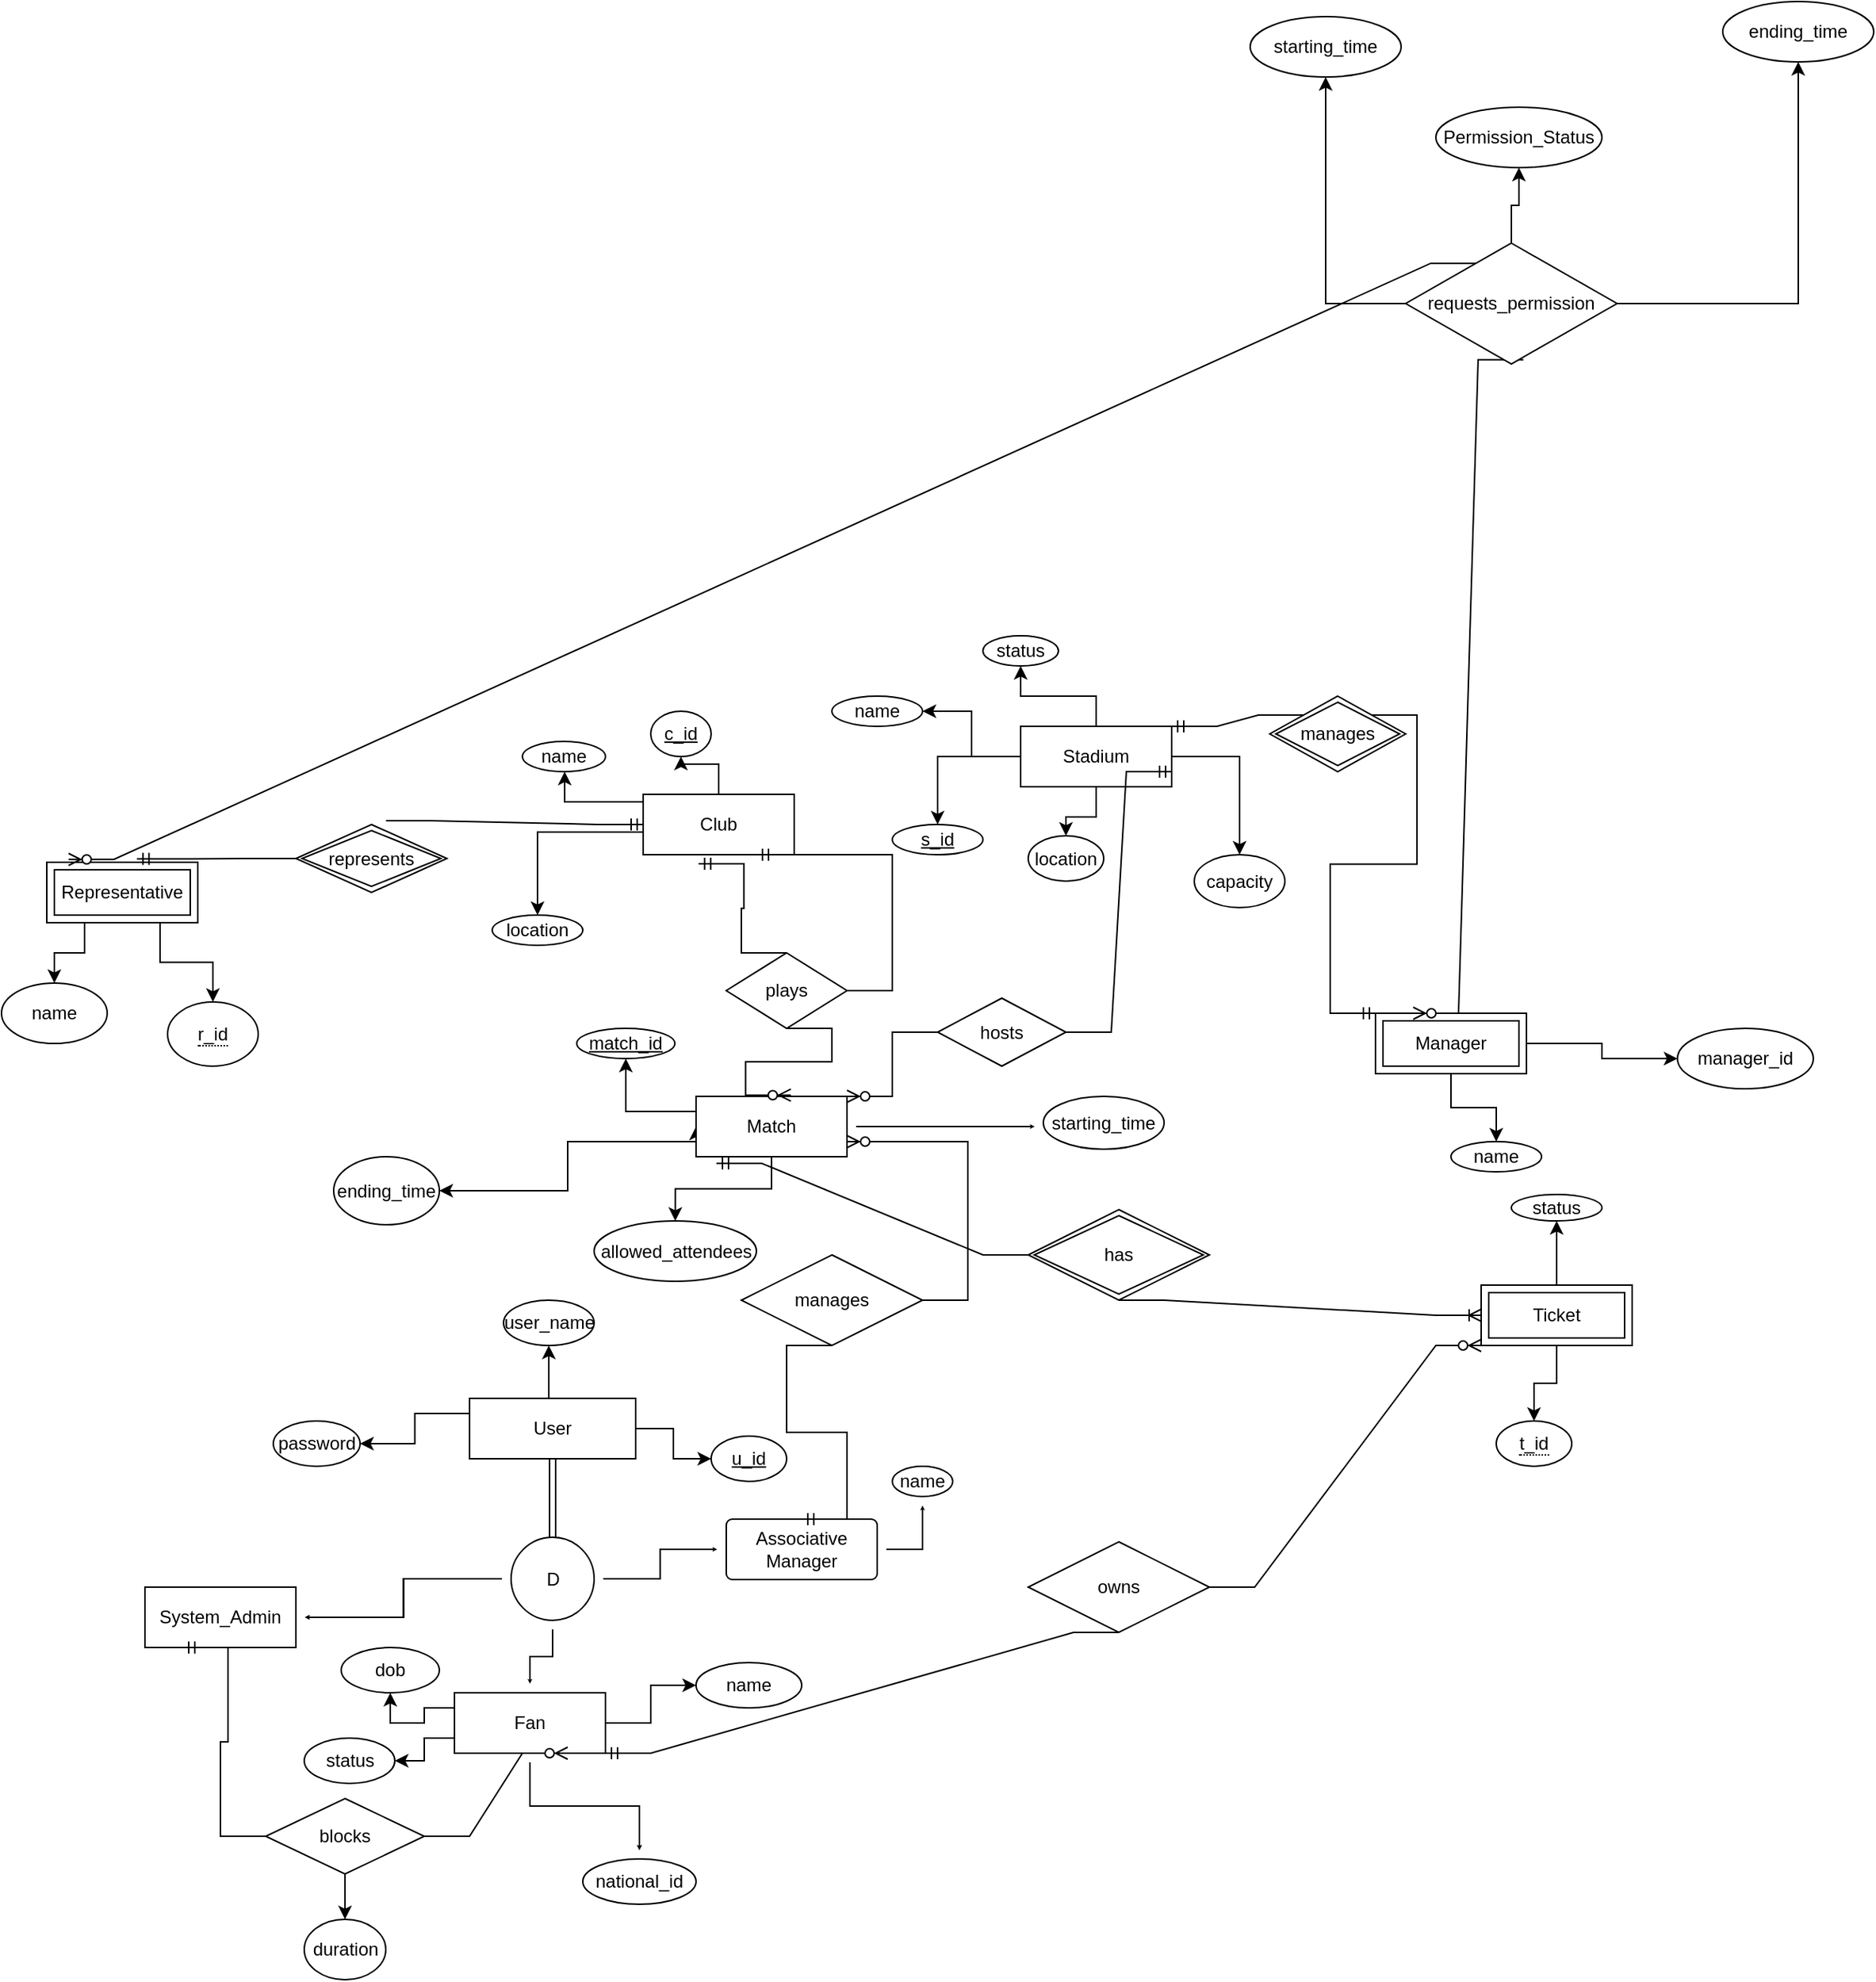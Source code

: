 <mxfile version="20.5.1" type="github">
  <diagram id="-QTC5YhXDy4I8rQjBGPy" name="Page-1">
    <mxGraphModel dx="989" dy="1706" grid="1" gridSize="10" guides="1" tooltips="1" connect="1" arrows="1" fold="1" page="1" pageScale="1" pageWidth="827" pageHeight="1169" math="0" shadow="0">
      <root>
        <mxCell id="0" />
        <mxCell id="1" parent="0" />
        <mxCell id="gGllVryrbf8ipJSGgLWO-30" value="" style="edgeStyle=orthogonalEdgeStyle;rounded=0;orthogonalLoop=1;jettySize=auto;html=1;" parent="1" source="gGllVryrbf8ipJSGgLWO-13" target="gGllVryrbf8ipJSGgLWO-28" edge="1">
          <mxGeometry relative="1" as="geometry" />
        </mxCell>
        <mxCell id="gGllVryrbf8ipJSGgLWO-36" value="" style="edgeStyle=orthogonalEdgeStyle;rounded=0;orthogonalLoop=1;jettySize=auto;html=1;" parent="1" source="gGllVryrbf8ipJSGgLWO-13" target="gGllVryrbf8ipJSGgLWO-33" edge="1">
          <mxGeometry relative="1" as="geometry" />
        </mxCell>
        <mxCell id="gGllVryrbf8ipJSGgLWO-41" value="" style="edgeStyle=orthogonalEdgeStyle;rounded=0;orthogonalLoop=1;jettySize=auto;html=1;" parent="1" source="gGllVryrbf8ipJSGgLWO-13" target="gGllVryrbf8ipJSGgLWO-38" edge="1">
          <mxGeometry relative="1" as="geometry" />
        </mxCell>
        <mxCell id="gGllVryrbf8ipJSGgLWO-43" value="" style="edgeStyle=orthogonalEdgeStyle;rounded=0;orthogonalLoop=1;jettySize=auto;html=1;" parent="1" source="gGllVryrbf8ipJSGgLWO-13" target="gGllVryrbf8ipJSGgLWO-42" edge="1">
          <mxGeometry relative="1" as="geometry" />
        </mxCell>
        <mxCell id="Ex0EIse3YdcYi0-qsqE2-28" value="" style="edgeStyle=orthogonalEdgeStyle;rounded=0;orthogonalLoop=1;jettySize=auto;html=1;" parent="1" source="gGllVryrbf8ipJSGgLWO-13" target="gGllVryrbf8ipJSGgLWO-32" edge="1">
          <mxGeometry relative="1" as="geometry" />
        </mxCell>
        <mxCell id="gGllVryrbf8ipJSGgLWO-13" value="Stadium" style="whiteSpace=wrap;html=1;align=center;" parent="1" vertex="1">
          <mxGeometry x="675" y="20" width="100" height="40" as="geometry" />
        </mxCell>
        <mxCell id="xitRjYBdMeIqJXFht9u3-31" style="edgeStyle=orthogonalEdgeStyle;shape=link;rounded=0;orthogonalLoop=1;jettySize=auto;html=1;exitX=0.5;exitY=1;exitDx=0;exitDy=0;" parent="1" source="gGllVryrbf8ipJSGgLWO-14" target="gGllVryrbf8ipJSGgLWO-66" edge="1">
          <mxGeometry relative="1" as="geometry" />
        </mxCell>
        <mxCell id="RnvZWbtIKU2oyK-qIO_T-2" style="edgeStyle=orthogonalEdgeStyle;rounded=0;orthogonalLoop=1;jettySize=auto;html=1;exitX=0;exitY=0.25;exitDx=0;exitDy=0;entryX=1;entryY=0.5;entryDx=0;entryDy=0;" parent="1" source="gGllVryrbf8ipJSGgLWO-14" target="gGllVryrbf8ipJSGgLWO-87" edge="1">
          <mxGeometry relative="1" as="geometry" />
        </mxCell>
        <mxCell id="RnvZWbtIKU2oyK-qIO_T-3" style="edgeStyle=orthogonalEdgeStyle;rounded=0;orthogonalLoop=1;jettySize=auto;html=1;exitX=0.5;exitY=0;exitDx=0;exitDy=0;entryX=0.5;entryY=1;entryDx=0;entryDy=0;" parent="1" source="gGllVryrbf8ipJSGgLWO-14" target="gGllVryrbf8ipJSGgLWO-85" edge="1">
          <mxGeometry relative="1" as="geometry" />
        </mxCell>
        <mxCell id="RnvZWbtIKU2oyK-qIO_T-4" style="edgeStyle=orthogonalEdgeStyle;rounded=0;orthogonalLoop=1;jettySize=auto;html=1;exitX=1;exitY=0.5;exitDx=0;exitDy=0;entryX=0;entryY=0.5;entryDx=0;entryDy=0;" parent="1" source="gGllVryrbf8ipJSGgLWO-14" target="gGllVryrbf8ipJSGgLWO-83" edge="1">
          <mxGeometry relative="1" as="geometry" />
        </mxCell>
        <mxCell id="gGllVryrbf8ipJSGgLWO-14" value="User" style="whiteSpace=wrap;html=1;align=center;" parent="1" vertex="1">
          <mxGeometry x="310" y="465" width="110" height="40" as="geometry" />
        </mxCell>
        <mxCell id="gGllVryrbf8ipJSGgLWO-47" value="" style="edgeStyle=orthogonalEdgeStyle;rounded=0;orthogonalLoop=1;jettySize=auto;html=1;" parent="1" source="gGllVryrbf8ipJSGgLWO-12" target="gGllVryrbf8ipJSGgLWO-44" edge="1">
          <mxGeometry relative="1" as="geometry">
            <Array as="points">
              <mxPoint x="355" y="90" />
            </Array>
          </mxGeometry>
        </mxCell>
        <mxCell id="gGllVryrbf8ipJSGgLWO-48" value="" style="edgeStyle=orthogonalEdgeStyle;rounded=0;orthogonalLoop=1;jettySize=auto;html=1;" parent="1" source="gGllVryrbf8ipJSGgLWO-12" target="gGllVryrbf8ipJSGgLWO-45" edge="1">
          <mxGeometry relative="1" as="geometry">
            <Array as="points">
              <mxPoint x="373" y="70" />
            </Array>
          </mxGeometry>
        </mxCell>
        <mxCell id="gGllVryrbf8ipJSGgLWO-49" value="" style="edgeStyle=orthogonalEdgeStyle;rounded=0;orthogonalLoop=1;jettySize=auto;html=1;" parent="1" source="gGllVryrbf8ipJSGgLWO-12" target="gGllVryrbf8ipJSGgLWO-46" edge="1">
          <mxGeometry relative="1" as="geometry" />
        </mxCell>
        <mxCell id="gGllVryrbf8ipJSGgLWO-12" value="Club" style="whiteSpace=wrap;html=1;align=center;" parent="1" vertex="1">
          <mxGeometry x="425" y="65" width="100" height="40" as="geometry" />
        </mxCell>
        <mxCell id="gGllVryrbf8ipJSGgLWO-28" value="name" style="ellipse;whiteSpace=wrap;html=1;align=center;" parent="1" vertex="1">
          <mxGeometry x="550" width="60" height="20" as="geometry" />
        </mxCell>
        <mxCell id="gGllVryrbf8ipJSGgLWO-32" value="location" style="ellipse;whiteSpace=wrap;html=1;align=center;" parent="1" vertex="1">
          <mxGeometry x="680" y="92.5" width="50" height="30" as="geometry" />
        </mxCell>
        <mxCell id="gGllVryrbf8ipJSGgLWO-33" value="s_id" style="ellipse;whiteSpace=wrap;html=1;align=center;fontStyle=4;" parent="1" vertex="1">
          <mxGeometry x="590" y="85" width="60" height="20" as="geometry" />
        </mxCell>
        <mxCell id="gGllVryrbf8ipJSGgLWO-38" value="capacity" style="ellipse;whiteSpace=wrap;html=1;align=center;" parent="1" vertex="1">
          <mxGeometry x="790" y="105" width="60" height="35" as="geometry" />
        </mxCell>
        <mxCell id="gGllVryrbf8ipJSGgLWO-42" value="status" style="ellipse;whiteSpace=wrap;html=1;align=center;" parent="1" vertex="1">
          <mxGeometry x="650" y="-40" width="50" height="20" as="geometry" />
        </mxCell>
        <mxCell id="gGllVryrbf8ipJSGgLWO-44" value="location" style="ellipse;whiteSpace=wrap;html=1;align=center;" parent="1" vertex="1">
          <mxGeometry x="325" y="145" width="60" height="20" as="geometry" />
        </mxCell>
        <mxCell id="gGllVryrbf8ipJSGgLWO-45" value="name" style="ellipse;whiteSpace=wrap;html=1;align=center;" parent="1" vertex="1">
          <mxGeometry x="345" y="30" width="55" height="20" as="geometry" />
        </mxCell>
        <mxCell id="gGllVryrbf8ipJSGgLWO-46" value="c_id" style="ellipse;whiteSpace=wrap;html=1;align=center;fontStyle=4;" parent="1" vertex="1">
          <mxGeometry x="430" y="10" width="40" height="30" as="geometry" />
        </mxCell>
        <mxCell id="xitRjYBdMeIqJXFht9u3-12" style="edgeStyle=orthogonalEdgeStyle;rounded=0;orthogonalLoop=1;jettySize=auto;html=1;exitX=0.25;exitY=1;exitDx=0;exitDy=0;entryX=0.5;entryY=0;entryDx=0;entryDy=0;" parent="1" source="gGllVryrbf8ipJSGgLWO-50" target="gGllVryrbf8ipJSGgLWO-53" edge="1">
          <mxGeometry relative="1" as="geometry" />
        </mxCell>
        <mxCell id="xitRjYBdMeIqJXFht9u3-13" style="edgeStyle=orthogonalEdgeStyle;rounded=0;orthogonalLoop=1;jettySize=auto;html=1;exitX=0.75;exitY=1;exitDx=0;exitDy=0;entryX=0.5;entryY=0;entryDx=0;entryDy=0;" parent="1" source="gGllVryrbf8ipJSGgLWO-50" target="gGllVryrbf8ipJSGgLWO-51" edge="1">
          <mxGeometry relative="1" as="geometry" />
        </mxCell>
        <mxCell id="gGllVryrbf8ipJSGgLWO-50" value="Representative" style="shape=ext;margin=3;double=1;whiteSpace=wrap;html=1;align=center;" parent="1" vertex="1">
          <mxGeometry x="30" y="110" width="100" height="40" as="geometry" />
        </mxCell>
        <mxCell id="gGllVryrbf8ipJSGgLWO-51" value="&lt;span style=&quot;border-bottom: 1px dotted&quot;&gt;r_id&lt;/span&gt;" style="ellipse;whiteSpace=wrap;html=1;align=center;" parent="1" vertex="1">
          <mxGeometry x="110" y="202.5" width="60" height="42.5" as="geometry" />
        </mxCell>
        <mxCell id="gGllVryrbf8ipJSGgLWO-53" value="name" style="ellipse;whiteSpace=wrap;html=1;align=center;" parent="1" vertex="1">
          <mxGeometry y="190" width="70" height="40" as="geometry" />
        </mxCell>
        <mxCell id="gGllVryrbf8ipJSGgLWO-59" value="" style="edgeStyle=orthogonalEdgeStyle;rounded=0;orthogonalLoop=1;jettySize=auto;html=1;" parent="1" source="gGllVryrbf8ipJSGgLWO-57" target="gGllVryrbf8ipJSGgLWO-58" edge="1">
          <mxGeometry relative="1" as="geometry" />
        </mxCell>
        <mxCell id="gGllVryrbf8ipJSGgLWO-61" value="" style="edgeStyle=orthogonalEdgeStyle;rounded=0;orthogonalLoop=1;jettySize=auto;html=1;" parent="1" source="gGllVryrbf8ipJSGgLWO-57" target="gGllVryrbf8ipJSGgLWO-60" edge="1">
          <mxGeometry relative="1" as="geometry" />
        </mxCell>
        <mxCell id="gGllVryrbf8ipJSGgLWO-57" value="Manager" style="shape=ext;margin=3;double=1;whiteSpace=wrap;html=1;align=center;" parent="1" vertex="1">
          <mxGeometry x="910" y="210" width="100" height="40" as="geometry" />
        </mxCell>
        <mxCell id="gGllVryrbf8ipJSGgLWO-58" value="manager_id" style="ellipse;whiteSpace=wrap;html=1;align=center;" parent="1" vertex="1">
          <mxGeometry x="1110" y="220" width="90" height="40" as="geometry" />
        </mxCell>
        <mxCell id="gGllVryrbf8ipJSGgLWO-60" value="name" style="ellipse;whiteSpace=wrap;html=1;align=center;" parent="1" vertex="1">
          <mxGeometry x="960" y="295" width="60" height="20" as="geometry" />
        </mxCell>
        <mxCell id="gGllVryrbf8ipJSGgLWO-77" value="" style="edgeStyle=orthogonalEdgeStyle;rounded=0;orthogonalLoop=1;jettySize=auto;html=1;startSize=0;endSize=0;sourcePerimeterSpacing=6;targetPerimeterSpacing=6;" parent="1" source="gGllVryrbf8ipJSGgLWO-66" target="gGllVryrbf8ipJSGgLWO-76" edge="1">
          <mxGeometry relative="1" as="geometry" />
        </mxCell>
        <mxCell id="gGllVryrbf8ipJSGgLWO-79" value="" style="edgeStyle=orthogonalEdgeStyle;rounded=0;orthogonalLoop=1;jettySize=auto;html=1;startSize=0;endSize=0;sourcePerimeterSpacing=6;targetPerimeterSpacing=6;" parent="1" source="gGllVryrbf8ipJSGgLWO-66" target="gGllVryrbf8ipJSGgLWO-76" edge="1">
          <mxGeometry relative="1" as="geometry" />
        </mxCell>
        <mxCell id="gGllVryrbf8ipJSGgLWO-80" value="" style="edgeStyle=orthogonalEdgeStyle;rounded=0;orthogonalLoop=1;jettySize=auto;html=1;startSize=0;endSize=0;sourcePerimeterSpacing=6;targetPerimeterSpacing=6;" parent="1" source="gGllVryrbf8ipJSGgLWO-66" target="gGllVryrbf8ipJSGgLWO-78" edge="1">
          <mxGeometry relative="1" as="geometry" />
        </mxCell>
        <mxCell id="gGllVryrbf8ipJSGgLWO-82" value="" style="edgeStyle=orthogonalEdgeStyle;rounded=0;orthogonalLoop=1;jettySize=auto;html=1;startSize=0;endSize=0;sourcePerimeterSpacing=6;targetPerimeterSpacing=6;" parent="1" source="gGllVryrbf8ipJSGgLWO-66" target="gGllVryrbf8ipJSGgLWO-81" edge="1">
          <mxGeometry relative="1" as="geometry" />
        </mxCell>
        <mxCell id="gGllVryrbf8ipJSGgLWO-66" value="D" style="ellipse;whiteSpace=wrap;html=1;aspect=fixed;" parent="1" vertex="1">
          <mxGeometry x="337.5" y="557" width="55" height="55" as="geometry" />
        </mxCell>
        <mxCell id="gGllVryrbf8ipJSGgLWO-76" value="System_Admin" style="whiteSpace=wrap;html=1;align=center;" parent="1" vertex="1">
          <mxGeometry x="95" y="590" width="100" height="40" as="geometry" />
        </mxCell>
        <mxCell id="gGllVryrbf8ipJSGgLWO-90" value="" style="edgeStyle=orthogonalEdgeStyle;rounded=0;orthogonalLoop=1;jettySize=auto;html=1;startSize=0;endSize=0;sourcePerimeterSpacing=6;targetPerimeterSpacing=6;" parent="1" source="gGllVryrbf8ipJSGgLWO-78" target="gGllVryrbf8ipJSGgLWO-89" edge="1">
          <mxGeometry relative="1" as="geometry" />
        </mxCell>
        <mxCell id="gGllVryrbf8ipJSGgLWO-78" value="Associative Manager" style="rounded=1;arcSize=10;whiteSpace=wrap;html=1;align=center;" parent="1" vertex="1">
          <mxGeometry x="480" y="545" width="100" height="40" as="geometry" />
        </mxCell>
        <mxCell id="gGllVryrbf8ipJSGgLWO-97" value="" style="edgeStyle=orthogonalEdgeStyle;rounded=0;orthogonalLoop=1;jettySize=auto;html=1;startSize=0;endSize=0;sourcePerimeterSpacing=6;targetPerimeterSpacing=6;" parent="1" source="gGllVryrbf8ipJSGgLWO-81" target="gGllVryrbf8ipJSGgLWO-94" edge="1">
          <mxGeometry relative="1" as="geometry" />
        </mxCell>
        <mxCell id="gGllVryrbf8ipJSGgLWO-98" value="" style="edgeStyle=orthogonalEdgeStyle;rounded=0;orthogonalLoop=1;jettySize=auto;html=1;startSize=0;endSize=0;sourcePerimeterSpacing=6;targetPerimeterSpacing=6;" parent="1" source="gGllVryrbf8ipJSGgLWO-81" target="gGllVryrbf8ipJSGgLWO-94" edge="1">
          <mxGeometry relative="1" as="geometry" />
        </mxCell>
        <mxCell id="gGllVryrbf8ipJSGgLWO-99" value="" style="edgeStyle=orthogonalEdgeStyle;rounded=0;orthogonalLoop=1;jettySize=auto;html=1;startSize=0;endSize=0;sourcePerimeterSpacing=6;targetPerimeterSpacing=6;" parent="1" source="gGllVryrbf8ipJSGgLWO-81" target="gGllVryrbf8ipJSGgLWO-94" edge="1">
          <mxGeometry relative="1" as="geometry" />
        </mxCell>
        <mxCell id="gGllVryrbf8ipJSGgLWO-100" value="" style="edgeStyle=orthogonalEdgeStyle;rounded=0;orthogonalLoop=1;jettySize=auto;html=1;startSize=0;endSize=0;sourcePerimeterSpacing=6;targetPerimeterSpacing=6;" parent="1" source="gGllVryrbf8ipJSGgLWO-81" target="gGllVryrbf8ipJSGgLWO-94" edge="1">
          <mxGeometry relative="1" as="geometry" />
        </mxCell>
        <mxCell id="xitRjYBdMeIqJXFht9u3-14" style="edgeStyle=orthogonalEdgeStyle;rounded=0;orthogonalLoop=1;jettySize=auto;html=1;exitX=1;exitY=0.5;exitDx=0;exitDy=0;" parent="1" source="gGllVryrbf8ipJSGgLWO-81" target="gGllVryrbf8ipJSGgLWO-93" edge="1">
          <mxGeometry relative="1" as="geometry" />
        </mxCell>
        <mxCell id="xitRjYBdMeIqJXFht9u3-15" style="edgeStyle=orthogonalEdgeStyle;rounded=0;orthogonalLoop=1;jettySize=auto;html=1;exitX=0;exitY=0.75;exitDx=0;exitDy=0;entryX=1;entryY=0.5;entryDx=0;entryDy=0;" parent="1" source="gGllVryrbf8ipJSGgLWO-81" target="gGllVryrbf8ipJSGgLWO-92" edge="1">
          <mxGeometry relative="1" as="geometry" />
        </mxCell>
        <mxCell id="xitRjYBdMeIqJXFht9u3-16" style="edgeStyle=orthogonalEdgeStyle;rounded=0;orthogonalLoop=1;jettySize=auto;html=1;exitX=0;exitY=0.25;exitDx=0;exitDy=0;entryX=0.5;entryY=1;entryDx=0;entryDy=0;" parent="1" source="gGllVryrbf8ipJSGgLWO-81" target="gGllVryrbf8ipJSGgLWO-91" edge="1">
          <mxGeometry relative="1" as="geometry" />
        </mxCell>
        <mxCell id="gGllVryrbf8ipJSGgLWO-81" value="Fan" style="whiteSpace=wrap;html=1;align=center;" parent="1" vertex="1">
          <mxGeometry x="300" y="660" width="100" height="40" as="geometry" />
        </mxCell>
        <mxCell id="gGllVryrbf8ipJSGgLWO-83" value="&lt;div&gt;u_id&lt;/div&gt;" style="ellipse;whiteSpace=wrap;html=1;align=center;fontStyle=4;" parent="1" vertex="1">
          <mxGeometry x="470" y="490" width="50" height="30" as="geometry" />
        </mxCell>
        <mxCell id="gGllVryrbf8ipJSGgLWO-85" value="user_name" style="ellipse;whiteSpace=wrap;html=1;align=center;" parent="1" vertex="1">
          <mxGeometry x="332.5" y="400" width="60" height="30" as="geometry" />
        </mxCell>
        <mxCell id="gGllVryrbf8ipJSGgLWO-87" value="password" style="ellipse;whiteSpace=wrap;html=1;align=center;" parent="1" vertex="1">
          <mxGeometry x="180" y="480" width="57.5" height="30" as="geometry" />
        </mxCell>
        <mxCell id="gGllVryrbf8ipJSGgLWO-89" value="name" style="ellipse;whiteSpace=wrap;html=1;align=center;" parent="1" vertex="1">
          <mxGeometry x="590" y="510" width="40" height="20" as="geometry" />
        </mxCell>
        <mxCell id="gGllVryrbf8ipJSGgLWO-91" value="dob" style="ellipse;whiteSpace=wrap;html=1;align=center;" parent="1" vertex="1">
          <mxGeometry x="225" y="630" width="65" height="30" as="geometry" />
        </mxCell>
        <mxCell id="gGllVryrbf8ipJSGgLWO-92" value="status" style="ellipse;whiteSpace=wrap;html=1;align=center;" parent="1" vertex="1">
          <mxGeometry x="200.5" y="690" width="60" height="30" as="geometry" />
        </mxCell>
        <mxCell id="gGllVryrbf8ipJSGgLWO-93" value="name" style="ellipse;whiteSpace=wrap;html=1;align=center;" parent="1" vertex="1">
          <mxGeometry x="460" y="640" width="70" height="30" as="geometry" />
        </mxCell>
        <mxCell id="gGllVryrbf8ipJSGgLWO-94" value="national_id" style="ellipse;whiteSpace=wrap;html=1;align=center;" parent="1" vertex="1">
          <mxGeometry x="385" y="770" width="75" height="30" as="geometry" />
        </mxCell>
        <mxCell id="gGllVryrbf8ipJSGgLWO-108" value="" style="edgeStyle=orthogonalEdgeStyle;rounded=0;orthogonalLoop=1;jettySize=auto;html=1;startSize=0;endSize=0;sourcePerimeterSpacing=6;targetPerimeterSpacing=6;" parent="1" source="gGllVryrbf8ipJSGgLWO-104" target="gGllVryrbf8ipJSGgLWO-107" edge="1">
          <mxGeometry relative="1" as="geometry">
            <Array as="points">
              <mxPoint x="510" y="280" />
            </Array>
          </mxGeometry>
        </mxCell>
        <mxCell id="xitRjYBdMeIqJXFht9u3-20" style="edgeStyle=orthogonalEdgeStyle;rounded=0;orthogonalLoop=1;jettySize=auto;html=1;exitX=0;exitY=1;exitDx=0;exitDy=0;" parent="1" source="gGllVryrbf8ipJSGgLWO-104" edge="1">
          <mxGeometry relative="1" as="geometry">
            <mxPoint x="460" y="285" as="targetPoint" />
          </mxGeometry>
        </mxCell>
        <mxCell id="xitRjYBdMeIqJXFht9u3-21" style="edgeStyle=orthogonalEdgeStyle;rounded=0;orthogonalLoop=1;jettySize=auto;html=1;exitX=0;exitY=0.75;exitDx=0;exitDy=0;" parent="1" source="gGllVryrbf8ipJSGgLWO-104" target="gGllVryrbf8ipJSGgLWO-109" edge="1">
          <mxGeometry relative="1" as="geometry" />
        </mxCell>
        <mxCell id="xitRjYBdMeIqJXFht9u3-22" style="edgeStyle=orthogonalEdgeStyle;rounded=0;orthogonalLoop=1;jettySize=auto;html=1;exitX=0;exitY=0.25;exitDx=0;exitDy=0;entryX=0.5;entryY=1;entryDx=0;entryDy=0;" parent="1" source="gGllVryrbf8ipJSGgLWO-104" target="gGllVryrbf8ipJSGgLWO-105" edge="1">
          <mxGeometry relative="1" as="geometry" />
        </mxCell>
        <mxCell id="xitRjYBdMeIqJXFht9u3-23" style="edgeStyle=orthogonalEdgeStyle;rounded=0;orthogonalLoop=1;jettySize=auto;html=1;exitX=0.5;exitY=1;exitDx=0;exitDy=0;entryX=0.5;entryY=0;entryDx=0;entryDy=0;" parent="1" source="gGllVryrbf8ipJSGgLWO-104" target="gGllVryrbf8ipJSGgLWO-111" edge="1">
          <mxGeometry relative="1" as="geometry" />
        </mxCell>
        <mxCell id="gGllVryrbf8ipJSGgLWO-104" value="Match" style="whiteSpace=wrap;html=1;align=center;" parent="1" vertex="1">
          <mxGeometry x="460" y="265" width="100" height="40" as="geometry" />
        </mxCell>
        <mxCell id="gGllVryrbf8ipJSGgLWO-105" value="match_id" style="ellipse;whiteSpace=wrap;html=1;align=center;fontStyle=4;" parent="1" vertex="1">
          <mxGeometry x="381" y="220" width="65" height="20" as="geometry" />
        </mxCell>
        <mxCell id="gGllVryrbf8ipJSGgLWO-107" value="&lt;div&gt;starting_time&lt;/div&gt;" style="ellipse;whiteSpace=wrap;html=1;align=center;" parent="1" vertex="1">
          <mxGeometry x="690" y="265" width="80" height="35" as="geometry" />
        </mxCell>
        <mxCell id="gGllVryrbf8ipJSGgLWO-109" value="ending_time" style="ellipse;whiteSpace=wrap;html=1;align=center;" parent="1" vertex="1">
          <mxGeometry x="220" y="305" width="70" height="45" as="geometry" />
        </mxCell>
        <mxCell id="gGllVryrbf8ipJSGgLWO-111" value="allowed_attendees" style="ellipse;whiteSpace=wrap;html=1;align=center;" parent="1" vertex="1">
          <mxGeometry x="392.5" y="347.5" width="107.5" height="40" as="geometry" />
        </mxCell>
        <mxCell id="xitRjYBdMeIqJXFht9u3-17" style="edgeStyle=orthogonalEdgeStyle;rounded=0;orthogonalLoop=1;jettySize=auto;html=1;exitX=0.5;exitY=1;exitDx=0;exitDy=0;entryX=0.5;entryY=0;entryDx=0;entryDy=0;" parent="1" source="gGllVryrbf8ipJSGgLWO-113" target="gGllVryrbf8ipJSGgLWO-114" edge="1">
          <mxGeometry relative="1" as="geometry" />
        </mxCell>
        <mxCell id="xitRjYBdMeIqJXFht9u3-18" style="edgeStyle=orthogonalEdgeStyle;rounded=0;orthogonalLoop=1;jettySize=auto;html=1;exitX=0.5;exitY=0;exitDx=0;exitDy=0;entryX=0.5;entryY=1;entryDx=0;entryDy=0;" parent="1" source="gGllVryrbf8ipJSGgLWO-113" target="gGllVryrbf8ipJSGgLWO-116" edge="1">
          <mxGeometry relative="1" as="geometry" />
        </mxCell>
        <mxCell id="gGllVryrbf8ipJSGgLWO-113" value="Ticket" style="shape=ext;margin=3;double=1;whiteSpace=wrap;html=1;align=center;" parent="1" vertex="1">
          <mxGeometry x="980" y="390" width="100" height="40" as="geometry" />
        </mxCell>
        <mxCell id="gGllVryrbf8ipJSGgLWO-114" value="&lt;div&gt;&lt;span style=&quot;border-bottom: 1px dotted&quot;&gt;t_id&lt;/span&gt;&lt;/div&gt;&lt;div&gt;&lt;span style=&quot;border-bottom: 1px dotted&quot;&gt;&lt;/span&gt;&lt;/div&gt;" style="ellipse;whiteSpace=wrap;html=1;align=center;" parent="1" vertex="1">
          <mxGeometry x="990" y="480" width="50" height="30" as="geometry" />
        </mxCell>
        <mxCell id="gGllVryrbf8ipJSGgLWO-116" value="status" style="ellipse;whiteSpace=wrap;html=1;align=center;" parent="1" vertex="1">
          <mxGeometry x="1000" y="330" width="60" height="17.5" as="geometry" />
        </mxCell>
        <mxCell id="Ex0EIse3YdcYi0-qsqE2-4" value="" style="edgeStyle=entityRelationEdgeStyle;fontSize=12;html=1;endArrow=ERzeroToMany;startArrow=none;rounded=0;entryX=1;entryY=0.75;entryDx=0;entryDy=0;" parent="1" source="gGllVryrbf8ipJSGgLWO-118" target="gGllVryrbf8ipJSGgLWO-104" edge="1">
          <mxGeometry width="100" height="100" relative="1" as="geometry">
            <mxPoint x="610" y="540" as="sourcePoint" />
            <mxPoint x="630" y="300" as="targetPoint" />
          </mxGeometry>
        </mxCell>
        <mxCell id="gGllVryrbf8ipJSGgLWO-118" value="&lt;div&gt;manages&lt;/div&gt;" style="shape=rhombus;perimeter=rhombusPerimeter;whiteSpace=wrap;html=1;align=center;" parent="1" vertex="1">
          <mxGeometry x="490" y="370" width="120" height="60" as="geometry" />
        </mxCell>
        <mxCell id="Ex0EIse3YdcYi0-qsqE2-5" value="" style="edgeStyle=entityRelationEdgeStyle;fontSize=12;html=1;endArrow=none;startArrow=ERmandOne;rounded=0;entryX=0.5;entryY=1;entryDx=0;entryDy=0;exitX=0.5;exitY=0;exitDx=0;exitDy=0;" parent="1" source="gGllVryrbf8ipJSGgLWO-78" target="gGllVryrbf8ipJSGgLWO-118" edge="1">
          <mxGeometry width="100" height="100" relative="1" as="geometry">
            <mxPoint x="590" y="550" as="sourcePoint" />
            <mxPoint x="464" y="301.25" as="targetPoint" />
          </mxGeometry>
        </mxCell>
        <mxCell id="Ex0EIse3YdcYi0-qsqE2-7" value="plays" style="shape=rhombus;perimeter=rhombusPerimeter;whiteSpace=wrap;html=1;align=center;" parent="1" vertex="1">
          <mxGeometry x="480" y="170" width="80" height="50" as="geometry" />
        </mxCell>
        <mxCell id="Ex0EIse3YdcYi0-qsqE2-20" value="" style="edgeStyle=entityRelationEdgeStyle;fontSize=12;html=1;endArrow=ERzeroToMany;endFill=1;rounded=0;entryX=0.628;entryY=-0.019;entryDx=0;entryDy=0;entryPerimeter=0;exitX=0.5;exitY=1;exitDx=0;exitDy=0;" parent="1" source="Ex0EIse3YdcYi0-qsqE2-7" target="gGllVryrbf8ipJSGgLWO-104" edge="1">
          <mxGeometry width="100" height="100" relative="1" as="geometry">
            <mxPoint x="364" y="210" as="sourcePoint" />
            <mxPoint x="464" y="110" as="targetPoint" />
          </mxGeometry>
        </mxCell>
        <mxCell id="Ex0EIse3YdcYi0-qsqE2-30" value="hosts" style="shape=rhombus;perimeter=rhombusPerimeter;whiteSpace=wrap;html=1;align=center;" parent="1" vertex="1">
          <mxGeometry x="620" y="200" width="85" height="45" as="geometry" />
        </mxCell>
        <mxCell id="Ex0EIse3YdcYi0-qsqE2-31" value="" style="edgeStyle=entityRelationEdgeStyle;fontSize=12;html=1;endArrow=ERzeroToMany;endFill=1;rounded=0;exitX=0;exitY=0.5;exitDx=0;exitDy=0;entryX=1;entryY=0;entryDx=0;entryDy=0;" parent="1" source="Ex0EIse3YdcYi0-qsqE2-30" target="gGllVryrbf8ipJSGgLWO-104" edge="1">
          <mxGeometry width="100" height="100" relative="1" as="geometry">
            <mxPoint x="560" y="265" as="sourcePoint" />
            <mxPoint x="660" y="165" as="targetPoint" />
          </mxGeometry>
        </mxCell>
        <mxCell id="Ex0EIse3YdcYi0-qsqE2-33" value="" style="edgeStyle=entityRelationEdgeStyle;fontSize=12;html=1;endArrow=ERmandOne;rounded=0;exitX=1;exitY=0.5;exitDx=0;exitDy=0;entryX=1;entryY=0.75;entryDx=0;entryDy=0;" parent="1" source="Ex0EIse3YdcYi0-qsqE2-30" target="gGllVryrbf8ipJSGgLWO-13" edge="1">
          <mxGeometry width="100" height="100" relative="1" as="geometry">
            <mxPoint x="750" y="260" as="sourcePoint" />
            <mxPoint x="790" y="60" as="targetPoint" />
          </mxGeometry>
        </mxCell>
        <mxCell id="Ex0EIse3YdcYi0-qsqE2-36" value="" style="edgeStyle=entityRelationEdgeStyle;fontSize=12;html=1;endArrow=ERmandOne;startArrow=none;rounded=0;entryX=0;entryY=0.5;entryDx=0;entryDy=0;exitX=0.597;exitY=-0.056;exitDx=0;exitDy=0;exitPerimeter=0;" parent="1" source="Ex0EIse3YdcYi0-qsqE2-35" target="gGllVryrbf8ipJSGgLWO-12" edge="1">
          <mxGeometry width="100" height="100" relative="1" as="geometry">
            <mxPoint x="200" y="140" as="sourcePoint" />
            <mxPoint x="300" y="40" as="targetPoint" />
          </mxGeometry>
        </mxCell>
        <mxCell id="Ex0EIse3YdcYi0-qsqE2-37" style="edgeStyle=orthogonalEdgeStyle;rounded=0;orthogonalLoop=1;jettySize=auto;html=1;exitX=0.5;exitY=1;exitDx=0;exitDy=0;" parent="1" source="Ex0EIse3YdcYi0-qsqE2-35" target="Ex0EIse3YdcYi0-qsqE2-35" edge="1">
          <mxGeometry relative="1" as="geometry" />
        </mxCell>
        <mxCell id="Ex0EIse3YdcYi0-qsqE2-35" value="&lt;div&gt;represents&lt;/div&gt;" style="shape=rhombus;double=1;perimeter=rhombusPerimeter;whiteSpace=wrap;html=1;align=center;" parent="1" vertex="1">
          <mxGeometry x="195" y="85" width="100" height="45" as="geometry" />
        </mxCell>
        <mxCell id="Ex0EIse3YdcYi0-qsqE2-38" value="" style="edgeStyle=entityRelationEdgeStyle;fontSize=12;html=1;endArrow=none;startArrow=ERmandOne;rounded=0;entryX=0;entryY=0.5;entryDx=0;entryDy=0;exitX=0.597;exitY=-0.056;exitDx=0;exitDy=0;exitPerimeter=0;" parent="1" source="gGllVryrbf8ipJSGgLWO-50" target="Ex0EIse3YdcYi0-qsqE2-35" edge="1">
          <mxGeometry width="100" height="100" relative="1" as="geometry">
            <mxPoint x="129.7" y="137.76" as="sourcePoint" />
            <mxPoint x="425" y="85" as="targetPoint" />
          </mxGeometry>
        </mxCell>
        <mxCell id="Ex0EIse3YdcYi0-qsqE2-46" value="" style="edgeStyle=entityRelationEdgeStyle;fontSize=12;html=1;endArrow=ERmandOne;startArrow=none;rounded=0;entryX=1;entryY=0;entryDx=0;entryDy=0;exitX=0;exitY=0;exitDx=0;exitDy=0;" parent="1" source="Ex0EIse3YdcYi0-qsqE2-39" target="gGllVryrbf8ipJSGgLWO-13" edge="1">
          <mxGeometry width="100" height="100" relative="1" as="geometry">
            <mxPoint x="1020" y="130" as="sourcePoint" />
            <mxPoint x="1120" y="30" as="targetPoint" />
          </mxGeometry>
        </mxCell>
        <mxCell id="Ex0EIse3YdcYi0-qsqE2-39" value="manages" style="shape=rhombus;double=1;perimeter=rhombusPerimeter;whiteSpace=wrap;html=1;align=center;" parent="1" vertex="1">
          <mxGeometry x="840" width="90" height="50" as="geometry" />
        </mxCell>
        <mxCell id="Ex0EIse3YdcYi0-qsqE2-47" value="" style="edgeStyle=entityRelationEdgeStyle;fontSize=12;html=1;endArrow=none;startArrow=ERmandOne;rounded=0;entryX=1;entryY=0;entryDx=0;entryDy=0;exitX=0;exitY=0;exitDx=0;exitDy=0;" parent="1" source="gGllVryrbf8ipJSGgLWO-57" target="Ex0EIse3YdcYi0-qsqE2-39" edge="1">
          <mxGeometry width="100" height="100" relative="1" as="geometry">
            <mxPoint x="960" y="210" as="sourcePoint" />
            <mxPoint x="775" y="20" as="targetPoint" />
          </mxGeometry>
        </mxCell>
        <mxCell id="Ex0EIse3YdcYi0-qsqE2-54" value="" style="edgeStyle=entityRelationEdgeStyle;fontSize=12;html=1;endArrow=ERmandOne;rounded=0;exitX=0.5;exitY=0;exitDx=0;exitDy=0;entryX=0.367;entryY=1.15;entryDx=0;entryDy=0;entryPerimeter=0;" parent="1" source="Ex0EIse3YdcYi0-qsqE2-7" target="gGllVryrbf8ipJSGgLWO-12" edge="1">
          <mxGeometry width="100" height="100" relative="1" as="geometry">
            <mxPoint x="360" y="210" as="sourcePoint" />
            <mxPoint x="460" y="110" as="targetPoint" />
          </mxGeometry>
        </mxCell>
        <mxCell id="Ex0EIse3YdcYi0-qsqE2-56" style="edgeStyle=orthogonalEdgeStyle;rounded=0;orthogonalLoop=1;jettySize=auto;html=1;exitX=0.5;exitY=1;exitDx=0;exitDy=0;" parent="1" source="Ex0EIse3YdcYi0-qsqE2-7" target="Ex0EIse3YdcYi0-qsqE2-7" edge="1">
          <mxGeometry relative="1" as="geometry" />
        </mxCell>
        <mxCell id="Ex0EIse3YdcYi0-qsqE2-60" value="" style="edgeStyle=entityRelationEdgeStyle;fontSize=12;html=1;endArrow=ERmandOne;rounded=0;entryX=0.75;entryY=1;entryDx=0;entryDy=0;" parent="1" source="Ex0EIse3YdcYi0-qsqE2-7" target="gGllVryrbf8ipJSGgLWO-12" edge="1">
          <mxGeometry width="100" height="100" relative="1" as="geometry">
            <mxPoint x="560" y="210" as="sourcePoint" />
            <mxPoint x="560" y="140" as="targetPoint" />
          </mxGeometry>
        </mxCell>
        <mxCell id="Ex0EIse3YdcYi0-qsqE2-67" value="" style="edgeStyle=entityRelationEdgeStyle;fontSize=12;html=1;endArrow=ERoneToMany;startArrow=none;rounded=0;entryX=0;entryY=0.5;entryDx=0;entryDy=0;exitX=0.5;exitY=1;exitDx=0;exitDy=0;" parent="1" source="Ex0EIse3YdcYi0-qsqE2-65" target="gGllVryrbf8ipJSGgLWO-113" edge="1">
          <mxGeometry width="100" height="100" relative="1" as="geometry">
            <mxPoint x="700" y="580" as="sourcePoint" />
            <mxPoint x="800" y="480" as="targetPoint" />
          </mxGeometry>
        </mxCell>
        <mxCell id="Ex0EIse3YdcYi0-qsqE2-65" value="has" style="shape=rhombus;double=1;perimeter=rhombusPerimeter;whiteSpace=wrap;html=1;align=center;" parent="1" vertex="1">
          <mxGeometry x="680" y="340" width="120" height="60" as="geometry" />
        </mxCell>
        <mxCell id="Ex0EIse3YdcYi0-qsqE2-68" value="" style="edgeStyle=entityRelationEdgeStyle;fontSize=12;html=1;endArrow=none;startArrow=ERmandOne;rounded=0;entryX=0;entryY=0.5;entryDx=0;entryDy=0;exitX=0.135;exitY=1.11;exitDx=0;exitDy=0;exitPerimeter=0;" parent="1" source="gGllVryrbf8ipJSGgLWO-104" target="Ex0EIse3YdcYi0-qsqE2-65" edge="1">
          <mxGeometry width="100" height="100" relative="1" as="geometry">
            <mxPoint x="473.5" y="309.4" as="sourcePoint" />
            <mxPoint x="980" y="410" as="targetPoint" />
          </mxGeometry>
        </mxCell>
        <mxCell id="Ex0EIse3YdcYi0-qsqE2-70" value="" style="edgeStyle=entityRelationEdgeStyle;fontSize=12;html=1;endArrow=ERzeroToMany;startArrow=none;rounded=0;entryX=0;entryY=1;entryDx=0;entryDy=0;" parent="1" source="Ex0EIse3YdcYi0-qsqE2-69" target="gGllVryrbf8ipJSGgLWO-113" edge="1">
          <mxGeometry width="100" height="100" relative="1" as="geometry">
            <mxPoint x="400" y="700" as="sourcePoint" />
            <mxPoint x="850" y="530" as="targetPoint" />
          </mxGeometry>
        </mxCell>
        <mxCell id="Ex0EIse3YdcYi0-qsqE2-69" value="owns" style="shape=rhombus;perimeter=rhombusPerimeter;whiteSpace=wrap;html=1;align=center;" parent="1" vertex="1">
          <mxGeometry x="680" y="560" width="120" height="60" as="geometry" />
        </mxCell>
        <mxCell id="Ex0EIse3YdcYi0-qsqE2-71" value="" style="edgeStyle=entityRelationEdgeStyle;fontSize=12;html=1;endArrow=none;startArrow=ERmandOne;rounded=0;entryX=0.5;entryY=1;entryDx=0;entryDy=0;" parent="1" target="Ex0EIse3YdcYi0-qsqE2-69" edge="1">
          <mxGeometry width="100" height="100" relative="1" as="geometry">
            <mxPoint x="400" y="700" as="sourcePoint" />
            <mxPoint x="980" y="430" as="targetPoint" />
          </mxGeometry>
        </mxCell>
        <mxCell id="Ex0EIse3YdcYi0-qsqE2-74" value="Permission_Status" style="ellipse;whiteSpace=wrap;html=1;align=center;" parent="1" vertex="1">
          <mxGeometry x="950" y="-390" width="110" height="40" as="geometry" />
        </mxCell>
        <mxCell id="Ex0EIse3YdcYi0-qsqE2-76" value="" style="edgeStyle=entityRelationEdgeStyle;fontSize=12;html=1;endArrow=ERzeroToMany;endFill=1;startArrow=none;rounded=0;entryX=0.25;entryY=0;entryDx=0;entryDy=0;exitX=0.557;exitY=0.966;exitDx=0;exitDy=0;exitPerimeter=0;" parent="1" source="Ex0EIse3YdcYi0-qsqE2-73" target="gGllVryrbf8ipJSGgLWO-57" edge="1">
          <mxGeometry width="100" height="100" relative="1" as="geometry">
            <mxPoint x="160" y="-60" as="sourcePoint" />
            <mxPoint x="1180" y="-60" as="targetPoint" />
          </mxGeometry>
        </mxCell>
        <mxCell id="Ex0EIse3YdcYi0-qsqE2-78" value="" style="edgeStyle=orthogonalEdgeStyle;rounded=0;orthogonalLoop=1;jettySize=auto;html=1;" parent="1" source="Ex0EIse3YdcYi0-qsqE2-73" target="Ex0EIse3YdcYi0-qsqE2-74" edge="1">
          <mxGeometry relative="1" as="geometry" />
        </mxCell>
        <mxCell id="xitRjYBdMeIqJXFht9u3-1" style="edgeStyle=orthogonalEdgeStyle;rounded=0;orthogonalLoop=1;jettySize=auto;html=1;exitX=1;exitY=0.5;exitDx=0;exitDy=0;entryX=0.5;entryY=1;entryDx=0;entryDy=0;" parent="1" source="Ex0EIse3YdcYi0-qsqE2-73" target="MIWhuhaw3we_5TaFjL_g-9" edge="1">
          <mxGeometry relative="1" as="geometry" />
        </mxCell>
        <mxCell id="xitRjYBdMeIqJXFht9u3-2" style="edgeStyle=orthogonalEdgeStyle;rounded=0;orthogonalLoop=1;jettySize=auto;html=1;exitX=0;exitY=0.5;exitDx=0;exitDy=0;entryX=0.5;entryY=1;entryDx=0;entryDy=0;" parent="1" source="Ex0EIse3YdcYi0-qsqE2-73" target="MIWhuhaw3we_5TaFjL_g-10" edge="1">
          <mxGeometry relative="1" as="geometry" />
        </mxCell>
        <mxCell id="Ex0EIse3YdcYi0-qsqE2-73" value="requests_permission" style="shape=rhombus;perimeter=rhombusPerimeter;whiteSpace=wrap;html=1;align=center;" parent="1" vertex="1">
          <mxGeometry x="930" y="-300" width="140" height="80" as="geometry" />
        </mxCell>
        <mxCell id="Ex0EIse3YdcYi0-qsqE2-77" value="" style="edgeStyle=entityRelationEdgeStyle;fontSize=12;html=1;endArrow=none;endFill=1;startArrow=ERzeroToMany;rounded=0;entryX=0.25;entryY=0;entryDx=0;entryDy=0;exitX=0.144;exitY=-0.047;exitDx=0;exitDy=0;exitPerimeter=0;" parent="1" source="gGllVryrbf8ipJSGgLWO-50" target="Ex0EIse3YdcYi0-qsqE2-73" edge="1">
          <mxGeometry width="100" height="100" relative="1" as="geometry">
            <mxPoint x="84.4" y="138.12" as="sourcePoint" />
            <mxPoint x="985" y="210" as="targetPoint" />
          </mxGeometry>
        </mxCell>
        <mxCell id="Ex0EIse3YdcYi0-qsqE2-81" value="" style="edgeStyle=entityRelationEdgeStyle;fontSize=12;html=1;endArrow=ERzeroToMany;startArrow=none;rounded=0;exitX=1;exitY=0.5;exitDx=0;exitDy=0;entryX=0.75;entryY=1;entryDx=0;entryDy=0;" parent="1" source="Ex0EIse3YdcYi0-qsqE2-79" target="gGllVryrbf8ipJSGgLWO-81" edge="1">
          <mxGeometry width="100" height="100" relative="1" as="geometry">
            <mxPoint x="195" y="930" as="sourcePoint" />
            <mxPoint x="410" y="880" as="targetPoint" />
          </mxGeometry>
        </mxCell>
        <mxCell id="Ex0EIse3YdcYi0-qsqE2-84" value="" style="edgeStyle=orthogonalEdgeStyle;rounded=0;orthogonalLoop=1;jettySize=auto;html=1;" parent="1" source="Ex0EIse3YdcYi0-qsqE2-79" target="Ex0EIse3YdcYi0-qsqE2-83" edge="1">
          <mxGeometry relative="1" as="geometry" />
        </mxCell>
        <mxCell id="Ex0EIse3YdcYi0-qsqE2-79" value="blocks" style="shape=rhombus;perimeter=rhombusPerimeter;whiteSpace=wrap;html=1;align=center;" parent="1" vertex="1">
          <mxGeometry x="175" y="730" width="105" height="50" as="geometry" />
        </mxCell>
        <mxCell id="Ex0EIse3YdcYi0-qsqE2-82" value="" style="edgeStyle=entityRelationEdgeStyle;fontSize=12;html=1;endArrow=none;startArrow=ERmandOne;rounded=0;exitX=0.25;exitY=1;exitDx=0;exitDy=0;entryX=0;entryY=0.5;entryDx=0;entryDy=0;" parent="1" source="gGllVryrbf8ipJSGgLWO-76" target="Ex0EIse3YdcYi0-qsqE2-79" edge="1">
          <mxGeometry width="100" height="100" relative="1" as="geometry">
            <mxPoint x="120" y="630" as="sourcePoint" />
            <mxPoint x="375" y="700" as="targetPoint" />
          </mxGeometry>
        </mxCell>
        <mxCell id="Ex0EIse3YdcYi0-qsqE2-83" value="duration" style="ellipse;whiteSpace=wrap;html=1;align=center;" parent="1" vertex="1">
          <mxGeometry x="200.5" y="810" width="54" height="40" as="geometry" />
        </mxCell>
        <mxCell id="MIWhuhaw3we_5TaFjL_g-9" value="&lt;div&gt;ending_time&lt;/div&gt;" style="ellipse;whiteSpace=wrap;html=1;align=center;" parent="1" vertex="1">
          <mxGeometry x="1140" y="-460" width="100" height="40" as="geometry" />
        </mxCell>
        <mxCell id="MIWhuhaw3we_5TaFjL_g-10" value="starting_time" style="ellipse;whiteSpace=wrap;html=1;align=center;" parent="1" vertex="1">
          <mxGeometry x="827" y="-450" width="100" height="40" as="geometry" />
        </mxCell>
      </root>
    </mxGraphModel>
  </diagram>
</mxfile>
